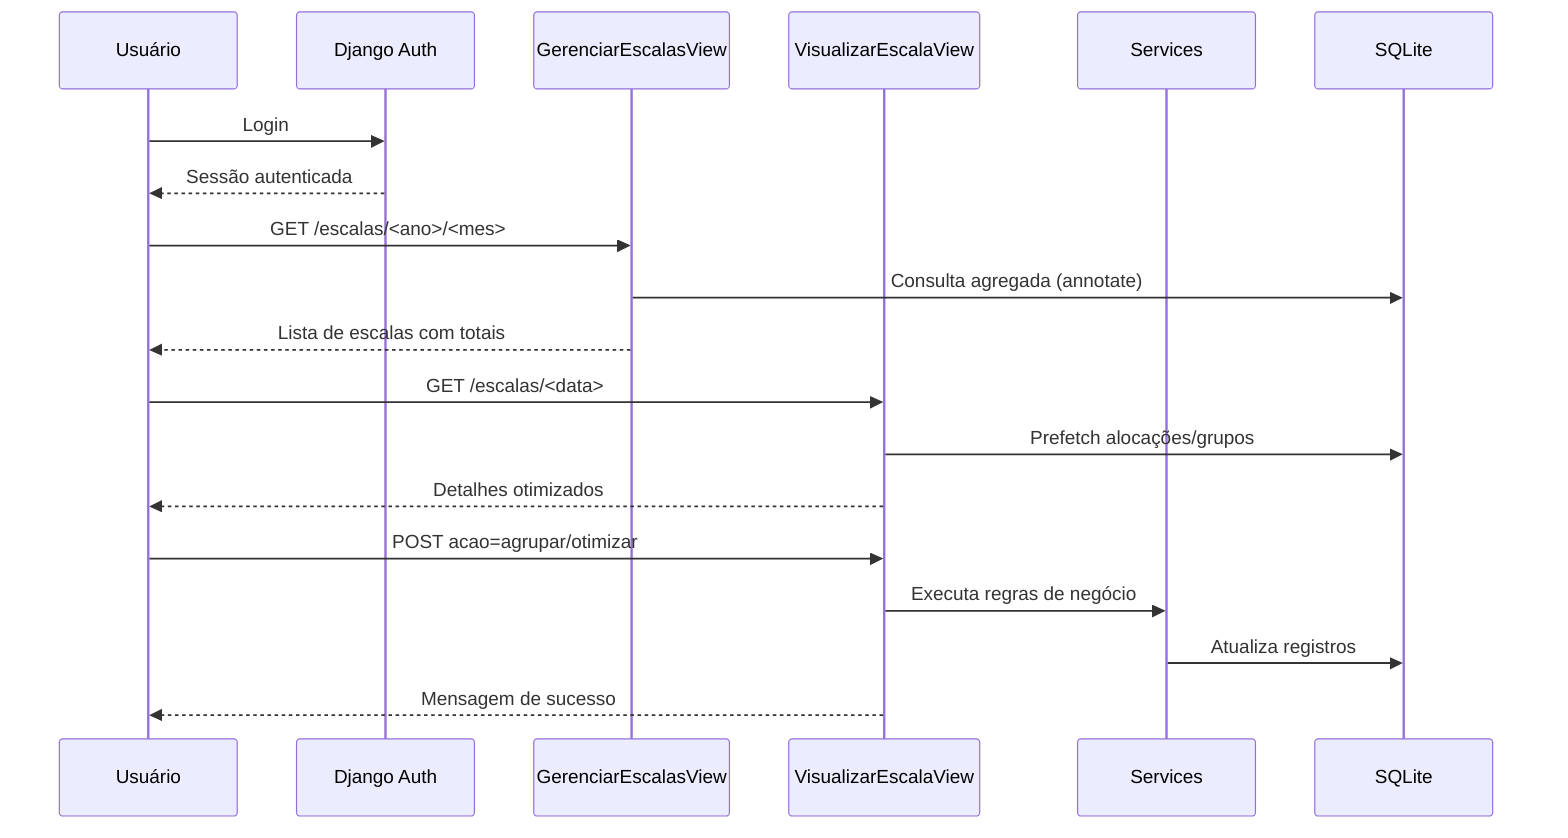 %% Fluxo de interação para gerenciamento de escalas
sequenceDiagram
    participant U as Usuário
    participant A as Django Auth
    participant G as GerenciarEscalasView
    participant V as VisualizarEscalaView
    participant S as Services
    participant DB as SQLite

    U->>A: Login
    A-->>U: Sessão autenticada
    U->>G: GET /escalas/<ano>/<mes>
    G->>DB: Consulta agregada (annotate)
    G-->>U: Lista de escalas com totais
    U->>V: GET /escalas/<data>
    V->>DB: Prefetch alocações/grupos
    V-->>U: Detalhes otimizados
    U->>V: POST acao=agrupar/otimizar
    V->>S: Executa regras de negócio
    S->>DB: Atualiza registros
    V-->>U: Mensagem de sucesso